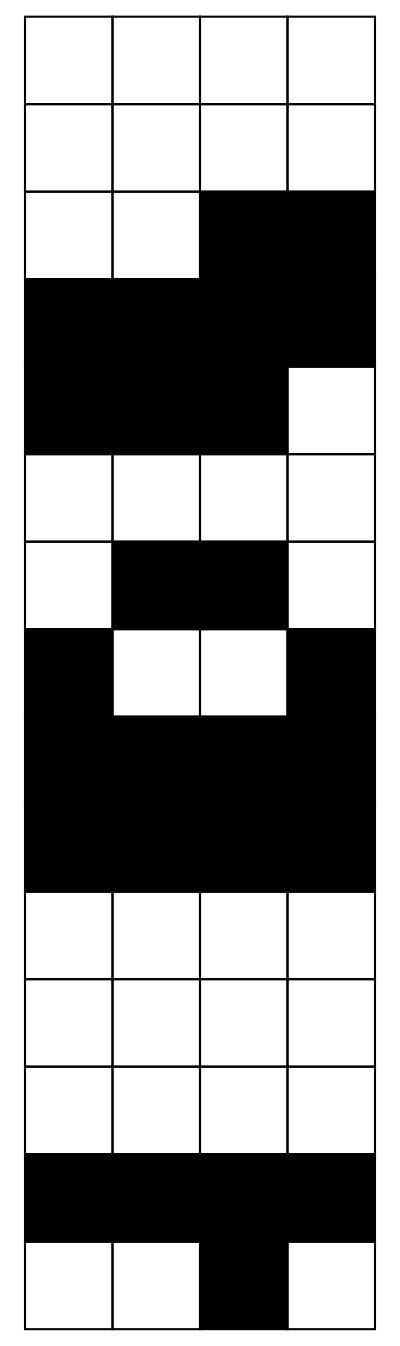 digraph structs {
	node [shape=plaintext]
	patron [label=<
<TABLE BORDER="0" CELLBORDER="1" CELLSPACING="0" CELLPADDING="20">
<TR>
<TD></TD>
<TD></TD>
<TD></TD>
<TD></TD>
</TR><TR>
<TD></TD>
<TD></TD>
<TD></TD>
<TD></TD>
</TR><TR>
<TD></TD>
<TD></TD>
<TD bgcolor="black"></TD>
<TD bgcolor="black"></TD>
</TR><TR>
<TD bgcolor="black"></TD>
<TD bgcolor="black"></TD>
<TD bgcolor="black"></TD>
<TD bgcolor="black"></TD>
</TR><TR>
<TD bgcolor="black"></TD>
<TD bgcolor="black"></TD>
<TD bgcolor="black"></TD>
<TD></TD>
</TR><TR>
<TD></TD>
<TD></TD>
<TD></TD>
<TD></TD>
</TR><TR>
<TD></TD>
<TD bgcolor="black"></TD>
<TD bgcolor="black"></TD>
<TD></TD>
</TR><TR>
<TD bgcolor="black"></TD>
<TD></TD>
<TD></TD>
<TD bgcolor="black"></TD>
</TR><TR>
<TD bgcolor="black"></TD>
<TD bgcolor="black"></TD>
<TD bgcolor="black"></TD>
<TD bgcolor="black"></TD>
</TR><TR>
<TD bgcolor="black"></TD>
<TD bgcolor="black"></TD>
<TD bgcolor="black"></TD>
<TD bgcolor="black"></TD>
</TR><TR>
<TD></TD>
<TD></TD>
<TD></TD>
<TD></TD>
</TR><TR>
<TD></TD>
<TD></TD>
<TD></TD>
<TD></TD>
</TR><TR>
<TD></TD>
<TD></TD>
<TD></TD>
<TD></TD>
</TR><TR>
<TD bgcolor="black"></TD>
<TD bgcolor="black"></TD>
<TD bgcolor="black"></TD>
<TD bgcolor="black"></TD>
</TR><TR>
<TD></TD>
<TD></TD>
<TD bgcolor="black"></TD>
<TD></TD>
</TR></TABLE>>]
}